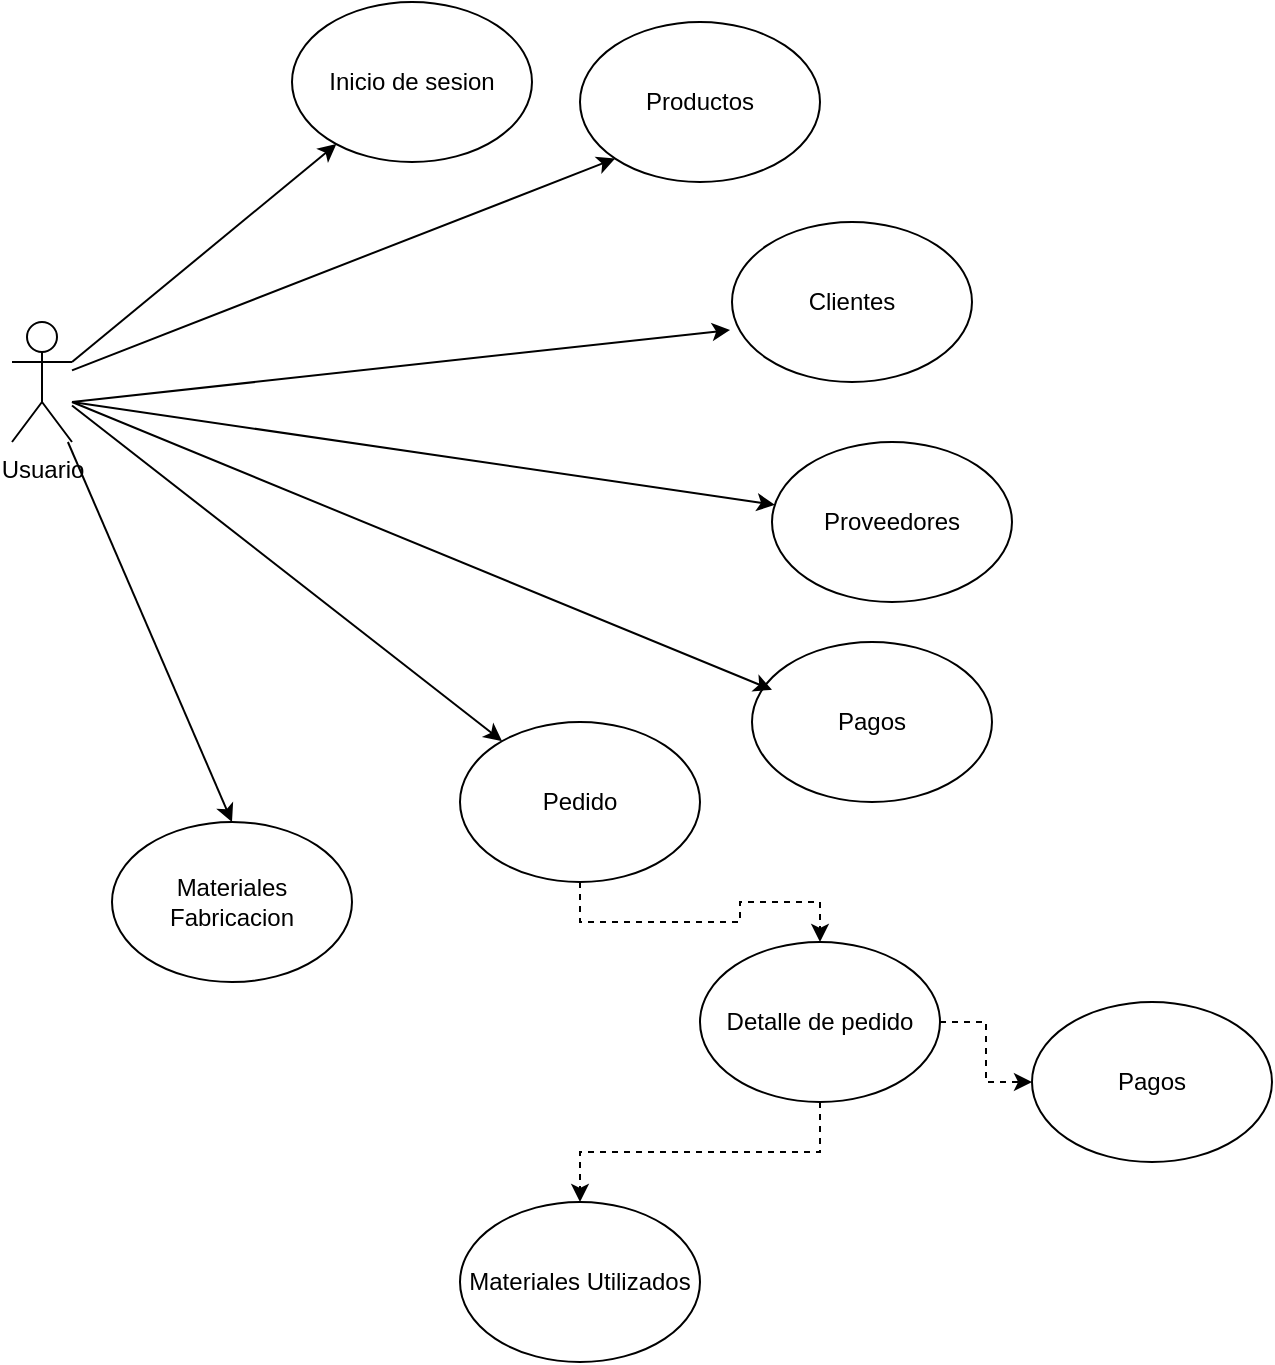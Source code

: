 <mxfile version="14.6.11" type="device"><diagram id="ZsI-6JbeSczrrfxAZztG" name="Page-1"><mxGraphModel dx="942" dy="614" grid="1" gridSize="10" guides="1" tooltips="1" connect="1" arrows="1" fold="1" page="1" pageScale="1" pageWidth="827" pageHeight="1169" math="0" shadow="0"><root><mxCell id="0"/><mxCell id="1" parent="0"/><mxCell id="tmFq5ulkqj_uMWLsJz7J-1" value="Usuario" style="shape=umlActor;verticalLabelPosition=bottom;verticalAlign=top;html=1;outlineConnect=0;" vertex="1" parent="1"><mxGeometry x="130" y="180" width="30" height="60" as="geometry"/></mxCell><mxCell id="tmFq5ulkqj_uMWLsJz7J-5" value="Inicio de sesion" style="ellipse;whiteSpace=wrap;html=1;" vertex="1" parent="1"><mxGeometry x="270" y="20" width="120" height="80" as="geometry"/></mxCell><mxCell id="tmFq5ulkqj_uMWLsJz7J-7" value="Productos" style="ellipse;whiteSpace=wrap;html=1;" vertex="1" parent="1"><mxGeometry x="414" y="30" width="120" height="80" as="geometry"/></mxCell><mxCell id="tmFq5ulkqj_uMWLsJz7J-9" value="Clientes" style="ellipse;whiteSpace=wrap;html=1;" vertex="1" parent="1"><mxGeometry x="490" y="130" width="120" height="80" as="geometry"/></mxCell><mxCell id="tmFq5ulkqj_uMWLsJz7J-10" value="Proveedores&lt;br&gt;" style="ellipse;whiteSpace=wrap;html=1;" vertex="1" parent="1"><mxGeometry x="510" y="240" width="120" height="80" as="geometry"/></mxCell><mxCell id="tmFq5ulkqj_uMWLsJz7J-11" value="Pagos" style="ellipse;whiteSpace=wrap;html=1;" vertex="1" parent="1"><mxGeometry x="500" y="340" width="120" height="80" as="geometry"/></mxCell><mxCell id="tmFq5ulkqj_uMWLsJz7J-21" style="edgeStyle=orthogonalEdgeStyle;rounded=0;orthogonalLoop=1;jettySize=auto;html=1;dashed=1;" edge="1" parent="1" source="tmFq5ulkqj_uMWLsJz7J-12" target="tmFq5ulkqj_uMWLsJz7J-14"><mxGeometry relative="1" as="geometry"/></mxCell><mxCell id="tmFq5ulkqj_uMWLsJz7J-12" value="Pedido" style="ellipse;whiteSpace=wrap;html=1;" vertex="1" parent="1"><mxGeometry x="354" y="380" width="120" height="80" as="geometry"/></mxCell><mxCell id="tmFq5ulkqj_uMWLsJz7J-22" style="edgeStyle=orthogonalEdgeStyle;rounded=0;orthogonalLoop=1;jettySize=auto;html=1;dashed=1;" edge="1" parent="1" source="tmFq5ulkqj_uMWLsJz7J-14" target="tmFq5ulkqj_uMWLsJz7J-16"><mxGeometry relative="1" as="geometry"/></mxCell><mxCell id="tmFq5ulkqj_uMWLsJz7J-30" style="edgeStyle=orthogonalEdgeStyle;rounded=0;orthogonalLoop=1;jettySize=auto;html=1;dashed=1;" edge="1" parent="1" source="tmFq5ulkqj_uMWLsJz7J-14" target="tmFq5ulkqj_uMWLsJz7J-23"><mxGeometry relative="1" as="geometry"/></mxCell><mxCell id="tmFq5ulkqj_uMWLsJz7J-14" value="Detalle de pedido" style="ellipse;whiteSpace=wrap;html=1;" vertex="1" parent="1"><mxGeometry x="474" y="490" width="120" height="80" as="geometry"/></mxCell><mxCell id="tmFq5ulkqj_uMWLsJz7J-15" value="" style="endArrow=classic;html=1;exitX=1;exitY=0.333;exitDx=0;exitDy=0;exitPerimeter=0;" edge="1" parent="1" source="tmFq5ulkqj_uMWLsJz7J-1" target="tmFq5ulkqj_uMWLsJz7J-5"><mxGeometry width="50" height="50" relative="1" as="geometry"><mxPoint x="290" y="210" as="sourcePoint"/><mxPoint x="340" y="160" as="targetPoint"/></mxGeometry></mxCell><mxCell id="tmFq5ulkqj_uMWLsJz7J-16" value="Pagos" style="ellipse;whiteSpace=wrap;html=1;" vertex="1" parent="1"><mxGeometry x="640" y="520" width="120" height="80" as="geometry"/></mxCell><mxCell id="tmFq5ulkqj_uMWLsJz7J-20" value="" style="endArrow=classic;html=1;entryX=0;entryY=1;entryDx=0;entryDy=0;" edge="1" parent="1" source="tmFq5ulkqj_uMWLsJz7J-1" target="tmFq5ulkqj_uMWLsJz7J-7"><mxGeometry width="50" height="50" relative="1" as="geometry"><mxPoint x="310" y="290" as="sourcePoint"/><mxPoint x="360" y="240" as="targetPoint"/></mxGeometry></mxCell><mxCell id="tmFq5ulkqj_uMWLsJz7J-23" value="Materiales Utilizados" style="ellipse;whiteSpace=wrap;html=1;" vertex="1" parent="1"><mxGeometry x="354" y="620" width="120" height="80" as="geometry"/></mxCell><mxCell id="tmFq5ulkqj_uMWLsJz7J-24" value="Materiales Fabricacion" style="ellipse;whiteSpace=wrap;html=1;" vertex="1" parent="1"><mxGeometry x="180" y="430" width="120" height="80" as="geometry"/></mxCell><mxCell id="tmFq5ulkqj_uMWLsJz7J-25" value="" style="endArrow=classic;html=1;entryX=0.5;entryY=0;entryDx=0;entryDy=0;" edge="1" parent="1" source="tmFq5ulkqj_uMWLsJz7J-1" target="tmFq5ulkqj_uMWLsJz7J-24"><mxGeometry width="50" height="50" relative="1" as="geometry"><mxPoint x="310" y="380" as="sourcePoint"/><mxPoint x="360" y="330" as="targetPoint"/><Array as="points"/></mxGeometry></mxCell><mxCell id="tmFq5ulkqj_uMWLsJz7J-26" value="" style="endArrow=classic;html=1;" edge="1" parent="1" source="tmFq5ulkqj_uMWLsJz7J-1" target="tmFq5ulkqj_uMWLsJz7J-12"><mxGeometry width="50" height="50" relative="1" as="geometry"><mxPoint x="167.955" y="250" as="sourcePoint"/><mxPoint x="250" y="440" as="targetPoint"/></mxGeometry></mxCell><mxCell id="tmFq5ulkqj_uMWLsJz7J-27" value="" style="endArrow=classic;html=1;" edge="1" parent="1"><mxGeometry width="50" height="50" relative="1" as="geometry"><mxPoint x="160" y="220" as="sourcePoint"/><mxPoint x="509.996" y="363.932" as="targetPoint"/></mxGeometry></mxCell><mxCell id="tmFq5ulkqj_uMWLsJz7J-28" value="" style="endArrow=classic;html=1;entryX=-0.008;entryY=0.675;entryDx=0;entryDy=0;entryPerimeter=0;" edge="1" parent="1" target="tmFq5ulkqj_uMWLsJz7J-9"><mxGeometry width="50" height="50" relative="1" as="geometry"><mxPoint x="160" y="220" as="sourcePoint"/><mxPoint x="250" y="440" as="targetPoint"/><Array as="points"/></mxGeometry></mxCell><mxCell id="tmFq5ulkqj_uMWLsJz7J-29" value="" style="endArrow=classic;html=1;" edge="1" parent="1" target="tmFq5ulkqj_uMWLsJz7J-10"><mxGeometry width="50" height="50" relative="1" as="geometry"><mxPoint x="160" y="220" as="sourcePoint"/><mxPoint x="499.04" y="194" as="targetPoint"/><Array as="points"/></mxGeometry></mxCell></root></mxGraphModel></diagram></mxfile>